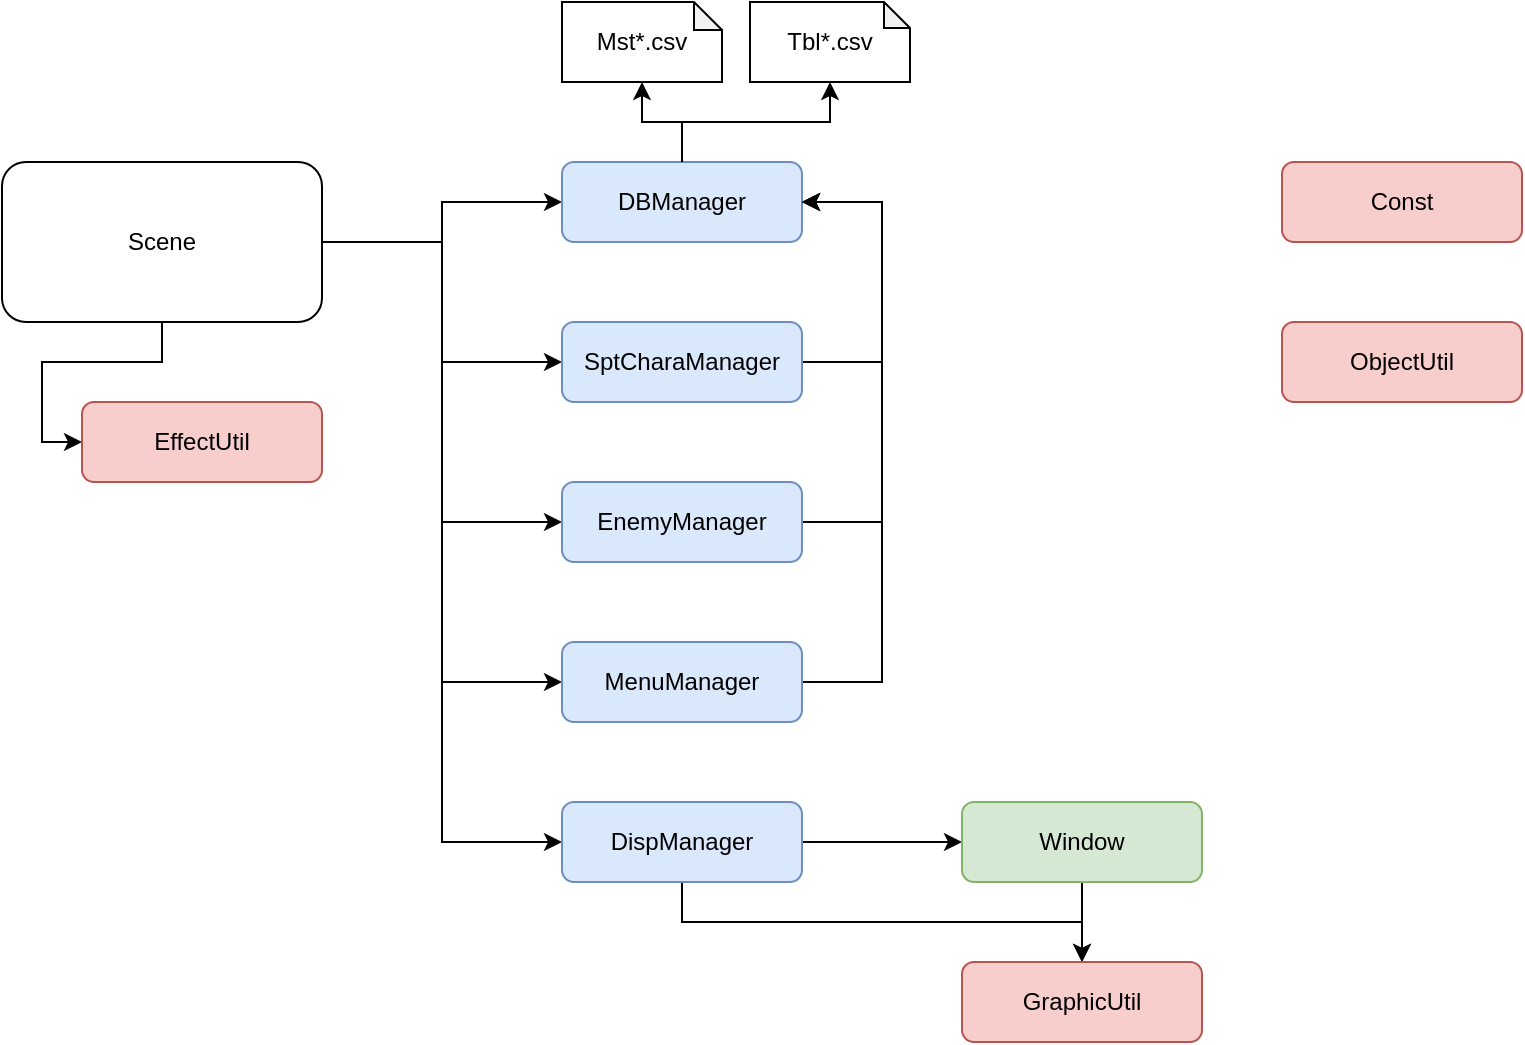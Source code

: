 <mxfile version="24.8.0">
  <diagram name="ページ1" id="SUOkfz0gY1aKijLZoOR0">
    <mxGraphModel dx="1050" dy="522" grid="1" gridSize="10" guides="1" tooltips="1" connect="1" arrows="1" fold="1" page="1" pageScale="1" pageWidth="827" pageHeight="1169" math="0" shadow="0">
      <root>
        <mxCell id="0" />
        <mxCell id="1" parent="0" />
        <mxCell id="JDs2xeQ_9CcpfGfVQr-j-8" style="edgeStyle=orthogonalEdgeStyle;rounded=0;orthogonalLoop=1;jettySize=auto;html=1;exitX=1;exitY=0.5;exitDx=0;exitDy=0;entryX=0;entryY=0.5;entryDx=0;entryDy=0;" edge="1" parent="1" source="x1zflRXbslQT5myCvvpj-1" target="x1zflRXbslQT5myCvvpj-2">
          <mxGeometry relative="1" as="geometry" />
        </mxCell>
        <mxCell id="JDs2xeQ_9CcpfGfVQr-j-10" style="edgeStyle=orthogonalEdgeStyle;rounded=0;orthogonalLoop=1;jettySize=auto;html=1;exitX=1;exitY=0.5;exitDx=0;exitDy=0;entryX=0;entryY=0.5;entryDx=0;entryDy=0;" edge="1" parent="1" source="x1zflRXbslQT5myCvvpj-1" target="JDs2xeQ_9CcpfGfVQr-j-9">
          <mxGeometry relative="1" as="geometry" />
        </mxCell>
        <mxCell id="JDs2xeQ_9CcpfGfVQr-j-14" style="edgeStyle=orthogonalEdgeStyle;rounded=0;orthogonalLoop=1;jettySize=auto;html=1;exitX=1;exitY=0.5;exitDx=0;exitDy=0;entryX=0;entryY=0.5;entryDx=0;entryDy=0;" edge="1" parent="1" source="x1zflRXbslQT5myCvvpj-1" target="JDs2xeQ_9CcpfGfVQr-j-13">
          <mxGeometry relative="1" as="geometry" />
        </mxCell>
        <mxCell id="JDs2xeQ_9CcpfGfVQr-j-18" style="edgeStyle=orthogonalEdgeStyle;rounded=0;orthogonalLoop=1;jettySize=auto;html=1;exitX=1;exitY=0.5;exitDx=0;exitDy=0;entryX=0;entryY=0.5;entryDx=0;entryDy=0;" edge="1" parent="1" source="x1zflRXbslQT5myCvvpj-1" target="JDs2xeQ_9CcpfGfVQr-j-17">
          <mxGeometry relative="1" as="geometry" />
        </mxCell>
        <mxCell id="JDs2xeQ_9CcpfGfVQr-j-23" style="edgeStyle=orthogonalEdgeStyle;rounded=0;orthogonalLoop=1;jettySize=auto;html=1;exitX=1;exitY=0.5;exitDx=0;exitDy=0;entryX=0;entryY=0.5;entryDx=0;entryDy=0;" edge="1" parent="1" source="x1zflRXbslQT5myCvvpj-1" target="JDs2xeQ_9CcpfGfVQr-j-22">
          <mxGeometry relative="1" as="geometry" />
        </mxCell>
        <mxCell id="JDs2xeQ_9CcpfGfVQr-j-33" style="edgeStyle=orthogonalEdgeStyle;rounded=0;orthogonalLoop=1;jettySize=auto;html=1;exitX=0.5;exitY=1;exitDx=0;exitDy=0;entryX=0;entryY=0.5;entryDx=0;entryDy=0;" edge="1" parent="1" source="x1zflRXbslQT5myCvvpj-1" target="JDs2xeQ_9CcpfGfVQr-j-32">
          <mxGeometry relative="1" as="geometry">
            <Array as="points">
              <mxPoint x="120" y="180" />
              <mxPoint x="60" y="180" />
              <mxPoint x="60" y="220" />
            </Array>
          </mxGeometry>
        </mxCell>
        <mxCell id="x1zflRXbslQT5myCvvpj-1" value="Scene" style="rounded=1;whiteSpace=wrap;html=1;" parent="1" vertex="1">
          <mxGeometry x="40" y="80" width="160" height="80" as="geometry" />
        </mxCell>
        <mxCell id="x1zflRXbslQT5myCvvpj-2" value="DBManager" style="rounded=1;whiteSpace=wrap;html=1;fillColor=#dae8fc;strokeColor=#6c8ebf;" parent="1" vertex="1">
          <mxGeometry x="320" y="80" width="120" height="40" as="geometry" />
        </mxCell>
        <mxCell id="x1zflRXbslQT5myCvvpj-22" value="Mst*.csv" style="shape=note;whiteSpace=wrap;html=1;backgroundOutline=1;darkOpacity=0.05;size=14;" parent="1" vertex="1">
          <mxGeometry x="320" width="80" height="40" as="geometry" />
        </mxCell>
        <mxCell id="x1zflRXbslQT5myCvvpj-23" value="Tbl*.csv" style="shape=note;whiteSpace=wrap;html=1;backgroundOutline=1;darkOpacity=0.05;size=13;" parent="1" vertex="1">
          <mxGeometry x="414" width="80" height="40" as="geometry" />
        </mxCell>
        <mxCell id="JDs2xeQ_9CcpfGfVQr-j-4" style="edgeStyle=orthogonalEdgeStyle;rounded=0;orthogonalLoop=1;jettySize=auto;html=1;exitX=0.5;exitY=0;exitDx=0;exitDy=0;entryX=0.5;entryY=1;entryDx=0;entryDy=0;entryPerimeter=0;" edge="1" parent="1" source="x1zflRXbslQT5myCvvpj-2" target="x1zflRXbslQT5myCvvpj-22">
          <mxGeometry relative="1" as="geometry" />
        </mxCell>
        <mxCell id="JDs2xeQ_9CcpfGfVQr-j-5" style="edgeStyle=orthogonalEdgeStyle;rounded=0;orthogonalLoop=1;jettySize=auto;html=1;exitX=0.5;exitY=0;exitDx=0;exitDy=0;entryX=0.5;entryY=1;entryDx=0;entryDy=0;entryPerimeter=0;" edge="1" parent="1" source="x1zflRXbslQT5myCvvpj-2" target="x1zflRXbslQT5myCvvpj-23">
          <mxGeometry relative="1" as="geometry" />
        </mxCell>
        <mxCell id="JDs2xeQ_9CcpfGfVQr-j-19" style="edgeStyle=orthogonalEdgeStyle;rounded=0;orthogonalLoop=1;jettySize=auto;html=1;exitX=1;exitY=0.5;exitDx=0;exitDy=0;entryX=1;entryY=0.5;entryDx=0;entryDy=0;" edge="1" parent="1" source="JDs2xeQ_9CcpfGfVQr-j-9" target="x1zflRXbslQT5myCvvpj-2">
          <mxGeometry relative="1" as="geometry">
            <Array as="points">
              <mxPoint x="480" y="180" />
              <mxPoint x="480" y="100" />
            </Array>
          </mxGeometry>
        </mxCell>
        <mxCell id="JDs2xeQ_9CcpfGfVQr-j-9" value="SptCharaManager" style="rounded=1;whiteSpace=wrap;html=1;fillColor=#dae8fc;strokeColor=#6c8ebf;" vertex="1" parent="1">
          <mxGeometry x="320" y="160" width="120" height="40" as="geometry" />
        </mxCell>
        <mxCell id="JDs2xeQ_9CcpfGfVQr-j-20" style="edgeStyle=orthogonalEdgeStyle;rounded=0;orthogonalLoop=1;jettySize=auto;html=1;exitX=1;exitY=0.5;exitDx=0;exitDy=0;entryX=1;entryY=0.5;entryDx=0;entryDy=0;" edge="1" parent="1" source="JDs2xeQ_9CcpfGfVQr-j-13" target="x1zflRXbslQT5myCvvpj-2">
          <mxGeometry relative="1" as="geometry">
            <mxPoint x="550" y="150" as="targetPoint" />
            <Array as="points">
              <mxPoint x="480" y="260" />
              <mxPoint x="480" y="100" />
            </Array>
          </mxGeometry>
        </mxCell>
        <mxCell id="JDs2xeQ_9CcpfGfVQr-j-13" value="EnemyManager" style="rounded=1;whiteSpace=wrap;html=1;fillColor=#dae8fc;strokeColor=#6c8ebf;" vertex="1" parent="1">
          <mxGeometry x="320" y="240" width="120" height="40" as="geometry" />
        </mxCell>
        <mxCell id="JDs2xeQ_9CcpfGfVQr-j-21" style="edgeStyle=orthogonalEdgeStyle;rounded=0;orthogonalLoop=1;jettySize=auto;html=1;exitX=1;exitY=0.5;exitDx=0;exitDy=0;" edge="1" parent="1" source="JDs2xeQ_9CcpfGfVQr-j-17">
          <mxGeometry relative="1" as="geometry">
            <mxPoint x="440" y="100" as="targetPoint" />
            <Array as="points">
              <mxPoint x="480" y="340" />
              <mxPoint x="480" y="100" />
            </Array>
          </mxGeometry>
        </mxCell>
        <mxCell id="JDs2xeQ_9CcpfGfVQr-j-17" value="MenuManager" style="rounded=1;whiteSpace=wrap;html=1;fillColor=#dae8fc;strokeColor=#6c8ebf;" vertex="1" parent="1">
          <mxGeometry x="320" y="320" width="120" height="40" as="geometry" />
        </mxCell>
        <mxCell id="JDs2xeQ_9CcpfGfVQr-j-25" value="" style="edgeStyle=orthogonalEdgeStyle;rounded=0;orthogonalLoop=1;jettySize=auto;html=1;" edge="1" parent="1" source="JDs2xeQ_9CcpfGfVQr-j-22" target="JDs2xeQ_9CcpfGfVQr-j-24">
          <mxGeometry relative="1" as="geometry" />
        </mxCell>
        <mxCell id="JDs2xeQ_9CcpfGfVQr-j-35" style="edgeStyle=orthogonalEdgeStyle;rounded=0;orthogonalLoop=1;jettySize=auto;html=1;exitX=0.5;exitY=1;exitDx=0;exitDy=0;entryX=0.5;entryY=0;entryDx=0;entryDy=0;" edge="1" parent="1" source="JDs2xeQ_9CcpfGfVQr-j-22" target="JDs2xeQ_9CcpfGfVQr-j-34">
          <mxGeometry relative="1" as="geometry" />
        </mxCell>
        <mxCell id="JDs2xeQ_9CcpfGfVQr-j-22" value="DispManager" style="rounded=1;whiteSpace=wrap;html=1;fillColor=#dae8fc;strokeColor=#6c8ebf;" vertex="1" parent="1">
          <mxGeometry x="320" y="400" width="120" height="40" as="geometry" />
        </mxCell>
        <mxCell id="JDs2xeQ_9CcpfGfVQr-j-36" style="edgeStyle=orthogonalEdgeStyle;rounded=0;orthogonalLoop=1;jettySize=auto;html=1;exitX=0.5;exitY=1;exitDx=0;exitDy=0;" edge="1" parent="1" source="JDs2xeQ_9CcpfGfVQr-j-24">
          <mxGeometry relative="1" as="geometry">
            <mxPoint x="580" y="480" as="targetPoint" />
          </mxGeometry>
        </mxCell>
        <mxCell id="JDs2xeQ_9CcpfGfVQr-j-24" value="Window" style="rounded=1;whiteSpace=wrap;html=1;fillColor=#d5e8d4;strokeColor=#82b366;" vertex="1" parent="1">
          <mxGeometry x="520" y="400" width="120" height="40" as="geometry" />
        </mxCell>
        <mxCell id="JDs2xeQ_9CcpfGfVQr-j-28" value="Const" style="rounded=1;whiteSpace=wrap;html=1;fillColor=#f8cecc;strokeColor=#b85450;" vertex="1" parent="1">
          <mxGeometry x="680" y="80" width="120" height="40" as="geometry" />
        </mxCell>
        <mxCell id="JDs2xeQ_9CcpfGfVQr-j-32" value="EffectUtil" style="rounded=1;whiteSpace=wrap;html=1;fillColor=#f8cecc;strokeColor=#b85450;" vertex="1" parent="1">
          <mxGeometry x="80" y="200" width="120" height="40" as="geometry" />
        </mxCell>
        <mxCell id="JDs2xeQ_9CcpfGfVQr-j-34" value="GraphicUtil" style="rounded=1;whiteSpace=wrap;html=1;fillColor=#f8cecc;strokeColor=#b85450;" vertex="1" parent="1">
          <mxGeometry x="520" y="480" width="120" height="40" as="geometry" />
        </mxCell>
        <mxCell id="JDs2xeQ_9CcpfGfVQr-j-37" value="ObjectUtil" style="rounded=1;whiteSpace=wrap;html=1;fillColor=#f8cecc;strokeColor=#b85450;" vertex="1" parent="1">
          <mxGeometry x="680" y="160" width="120" height="40" as="geometry" />
        </mxCell>
      </root>
    </mxGraphModel>
  </diagram>
</mxfile>
